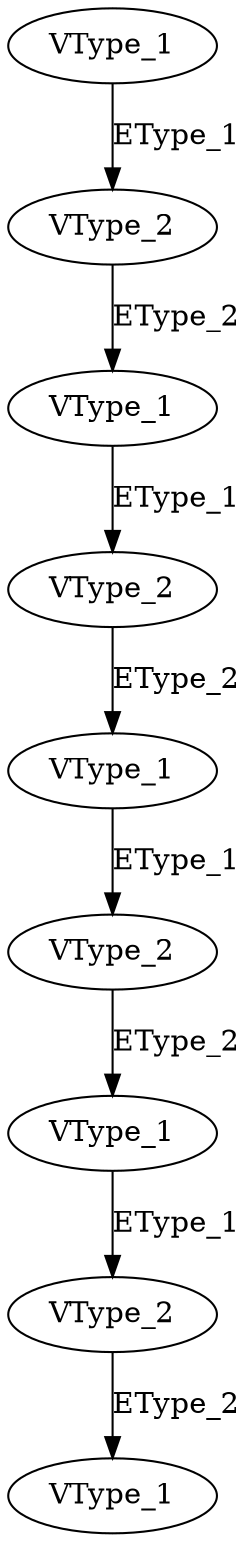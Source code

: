 digraph N2_M2_k8_view0 {
 1 [label="VType_1"];
 2 [label="VType_2"];
 3 [label="VType_1"];
 4 [label="VType_2"];
 5 [label="VType_1"];
 6 [label="VType_2"];
 7 [label="VType_1"];
 8 [label="VType_2"];
 9 [label="VType_1"];

 1 -> 2 [label="EType_1"];
 2 -> 3 [label="EType_2"];
 3 -> 4 [label="EType_1"];
 4 -> 5 [label="EType_2"];
 5 -> 6 [label="EType_1"];
 6 -> 7 [label="EType_2"];
 7 -> 8 [label="EType_1"];
 8 -> 9 [label="EType_2"];
}
